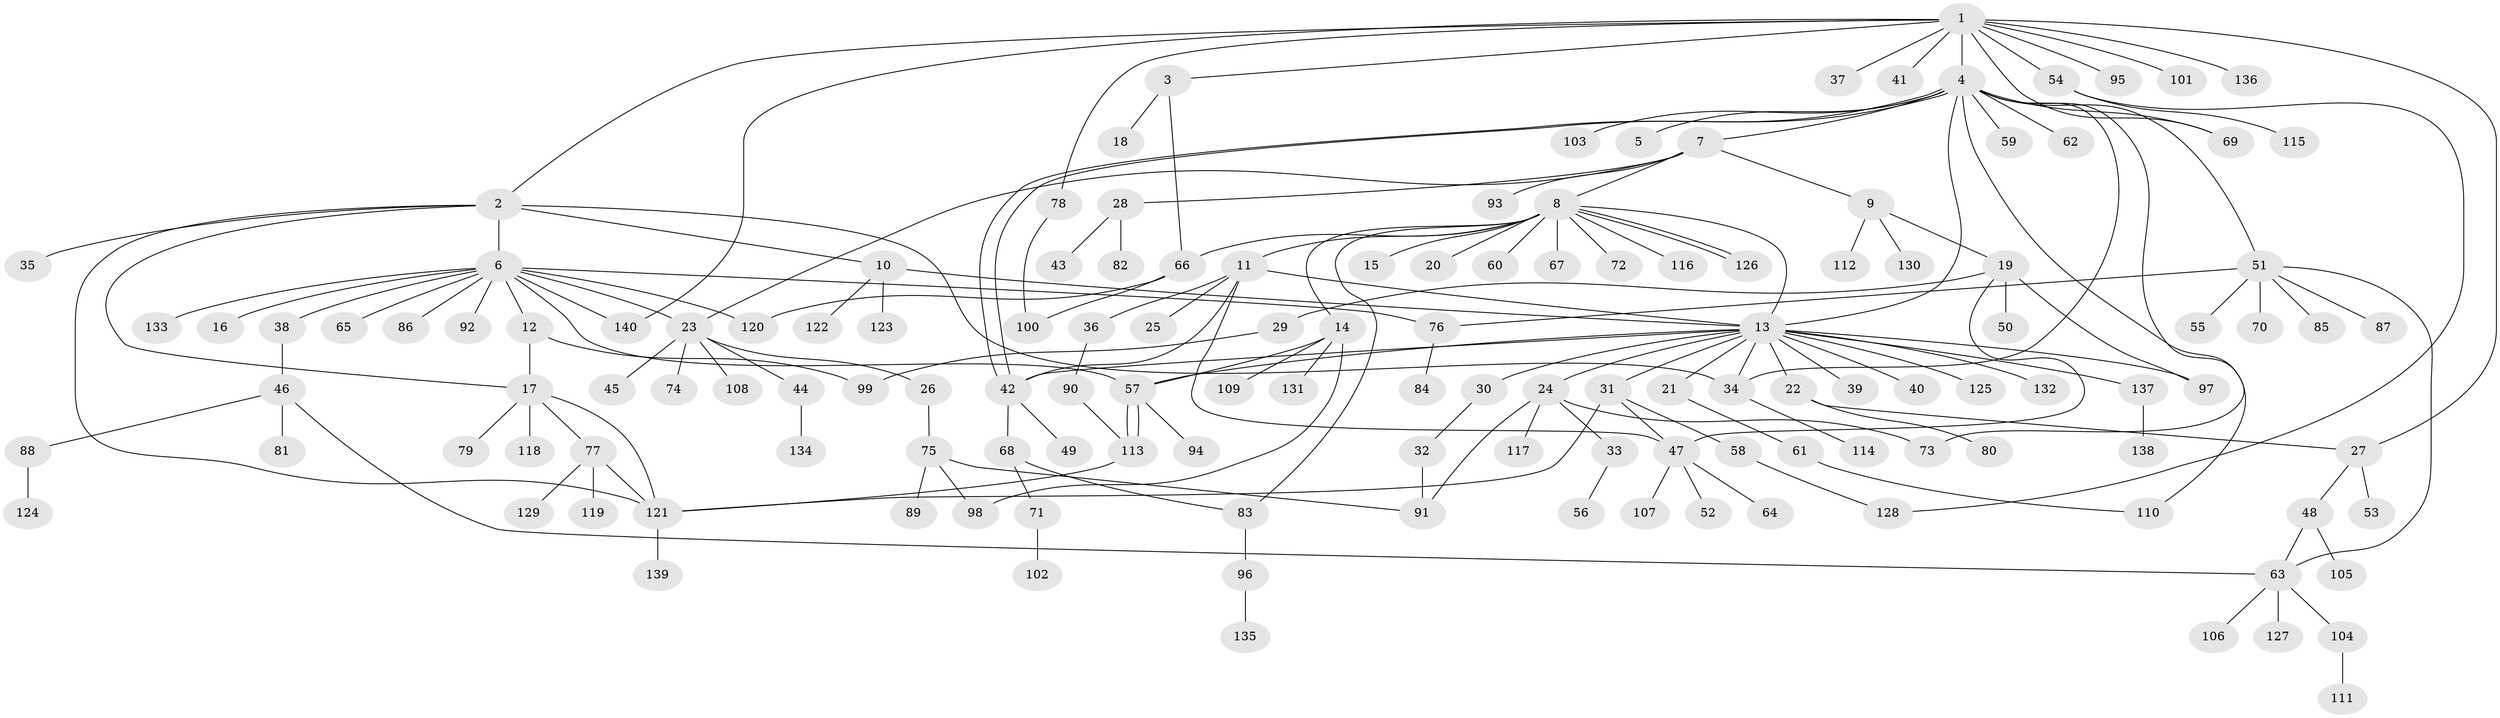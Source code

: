 // Generated by graph-tools (version 1.1) at 2025/14/03/09/25 04:14:48]
// undirected, 140 vertices, 178 edges
graph export_dot {
graph [start="1"]
  node [color=gray90,style=filled];
  1;
  2;
  3;
  4;
  5;
  6;
  7;
  8;
  9;
  10;
  11;
  12;
  13;
  14;
  15;
  16;
  17;
  18;
  19;
  20;
  21;
  22;
  23;
  24;
  25;
  26;
  27;
  28;
  29;
  30;
  31;
  32;
  33;
  34;
  35;
  36;
  37;
  38;
  39;
  40;
  41;
  42;
  43;
  44;
  45;
  46;
  47;
  48;
  49;
  50;
  51;
  52;
  53;
  54;
  55;
  56;
  57;
  58;
  59;
  60;
  61;
  62;
  63;
  64;
  65;
  66;
  67;
  68;
  69;
  70;
  71;
  72;
  73;
  74;
  75;
  76;
  77;
  78;
  79;
  80;
  81;
  82;
  83;
  84;
  85;
  86;
  87;
  88;
  89;
  90;
  91;
  92;
  93;
  94;
  95;
  96;
  97;
  98;
  99;
  100;
  101;
  102;
  103;
  104;
  105;
  106;
  107;
  108;
  109;
  110;
  111;
  112;
  113;
  114;
  115;
  116;
  117;
  118;
  119;
  120;
  121;
  122;
  123;
  124;
  125;
  126;
  127;
  128;
  129;
  130;
  131;
  132;
  133;
  134;
  135;
  136;
  137;
  138;
  139;
  140;
  1 -- 2;
  1 -- 3;
  1 -- 4;
  1 -- 27;
  1 -- 37;
  1 -- 41;
  1 -- 54;
  1 -- 69;
  1 -- 78;
  1 -- 95;
  1 -- 101;
  1 -- 136;
  1 -- 140;
  2 -- 6;
  2 -- 10;
  2 -- 17;
  2 -- 34;
  2 -- 35;
  2 -- 121;
  3 -- 18;
  3 -- 66;
  4 -- 5;
  4 -- 7;
  4 -- 13;
  4 -- 34;
  4 -- 42;
  4 -- 42;
  4 -- 51;
  4 -- 59;
  4 -- 62;
  4 -- 69;
  4 -- 73;
  4 -- 103;
  4 -- 110;
  6 -- 12;
  6 -- 16;
  6 -- 23;
  6 -- 38;
  6 -- 57;
  6 -- 65;
  6 -- 76;
  6 -- 86;
  6 -- 92;
  6 -- 120;
  6 -- 133;
  6 -- 140;
  7 -- 8;
  7 -- 9;
  7 -- 23;
  7 -- 28;
  7 -- 93;
  8 -- 11;
  8 -- 13;
  8 -- 14;
  8 -- 15;
  8 -- 20;
  8 -- 60;
  8 -- 66;
  8 -- 67;
  8 -- 72;
  8 -- 83;
  8 -- 116;
  8 -- 126;
  8 -- 126;
  9 -- 19;
  9 -- 112;
  9 -- 130;
  10 -- 13;
  10 -- 122;
  10 -- 123;
  11 -- 13;
  11 -- 25;
  11 -- 36;
  11 -- 42;
  11 -- 47;
  12 -- 17;
  12 -- 99;
  13 -- 21;
  13 -- 22;
  13 -- 24;
  13 -- 30;
  13 -- 31;
  13 -- 34;
  13 -- 39;
  13 -- 40;
  13 -- 42;
  13 -- 57;
  13 -- 97;
  13 -- 125;
  13 -- 132;
  13 -- 137;
  14 -- 57;
  14 -- 98;
  14 -- 109;
  14 -- 131;
  17 -- 77;
  17 -- 79;
  17 -- 118;
  17 -- 121;
  19 -- 29;
  19 -- 47;
  19 -- 50;
  19 -- 97;
  21 -- 61;
  22 -- 27;
  22 -- 80;
  23 -- 26;
  23 -- 44;
  23 -- 45;
  23 -- 74;
  23 -- 108;
  24 -- 33;
  24 -- 73;
  24 -- 91;
  24 -- 117;
  26 -- 75;
  27 -- 48;
  27 -- 53;
  28 -- 43;
  28 -- 82;
  29 -- 99;
  30 -- 32;
  31 -- 47;
  31 -- 58;
  31 -- 121;
  32 -- 91;
  33 -- 56;
  34 -- 114;
  36 -- 90;
  38 -- 46;
  42 -- 49;
  42 -- 68;
  44 -- 134;
  46 -- 63;
  46 -- 81;
  46 -- 88;
  47 -- 52;
  47 -- 64;
  47 -- 107;
  48 -- 63;
  48 -- 105;
  51 -- 55;
  51 -- 63;
  51 -- 70;
  51 -- 76;
  51 -- 85;
  51 -- 87;
  54 -- 115;
  54 -- 128;
  57 -- 94;
  57 -- 113;
  57 -- 113;
  58 -- 128;
  61 -- 110;
  63 -- 104;
  63 -- 106;
  63 -- 127;
  66 -- 100;
  66 -- 120;
  68 -- 71;
  68 -- 83;
  71 -- 102;
  75 -- 89;
  75 -- 91;
  75 -- 98;
  76 -- 84;
  77 -- 119;
  77 -- 121;
  77 -- 129;
  78 -- 100;
  83 -- 96;
  88 -- 124;
  90 -- 113;
  96 -- 135;
  104 -- 111;
  113 -- 121;
  121 -- 139;
  137 -- 138;
}
